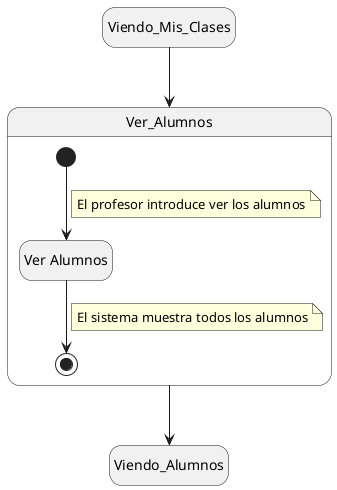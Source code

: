 @startuml Ver_Alumnos

hide empty description

state Viendo_Mis_Clases
state Viendo_Alumnos
state Ver_Alumnos {
    state VerAlumnos as "Ver Alumnos"
    [*] --> VerAlumnos
    note on link
        El profesor introduce ver los alumnos
    end note
    VerAlumnos --> [*]
    note on link
        El sistema muestra todos los alumnos
    end note
}

Viendo_Mis_Clases --> Ver_Alumnos
Ver_Alumnos --> Viendo_Alumnos

@enduml